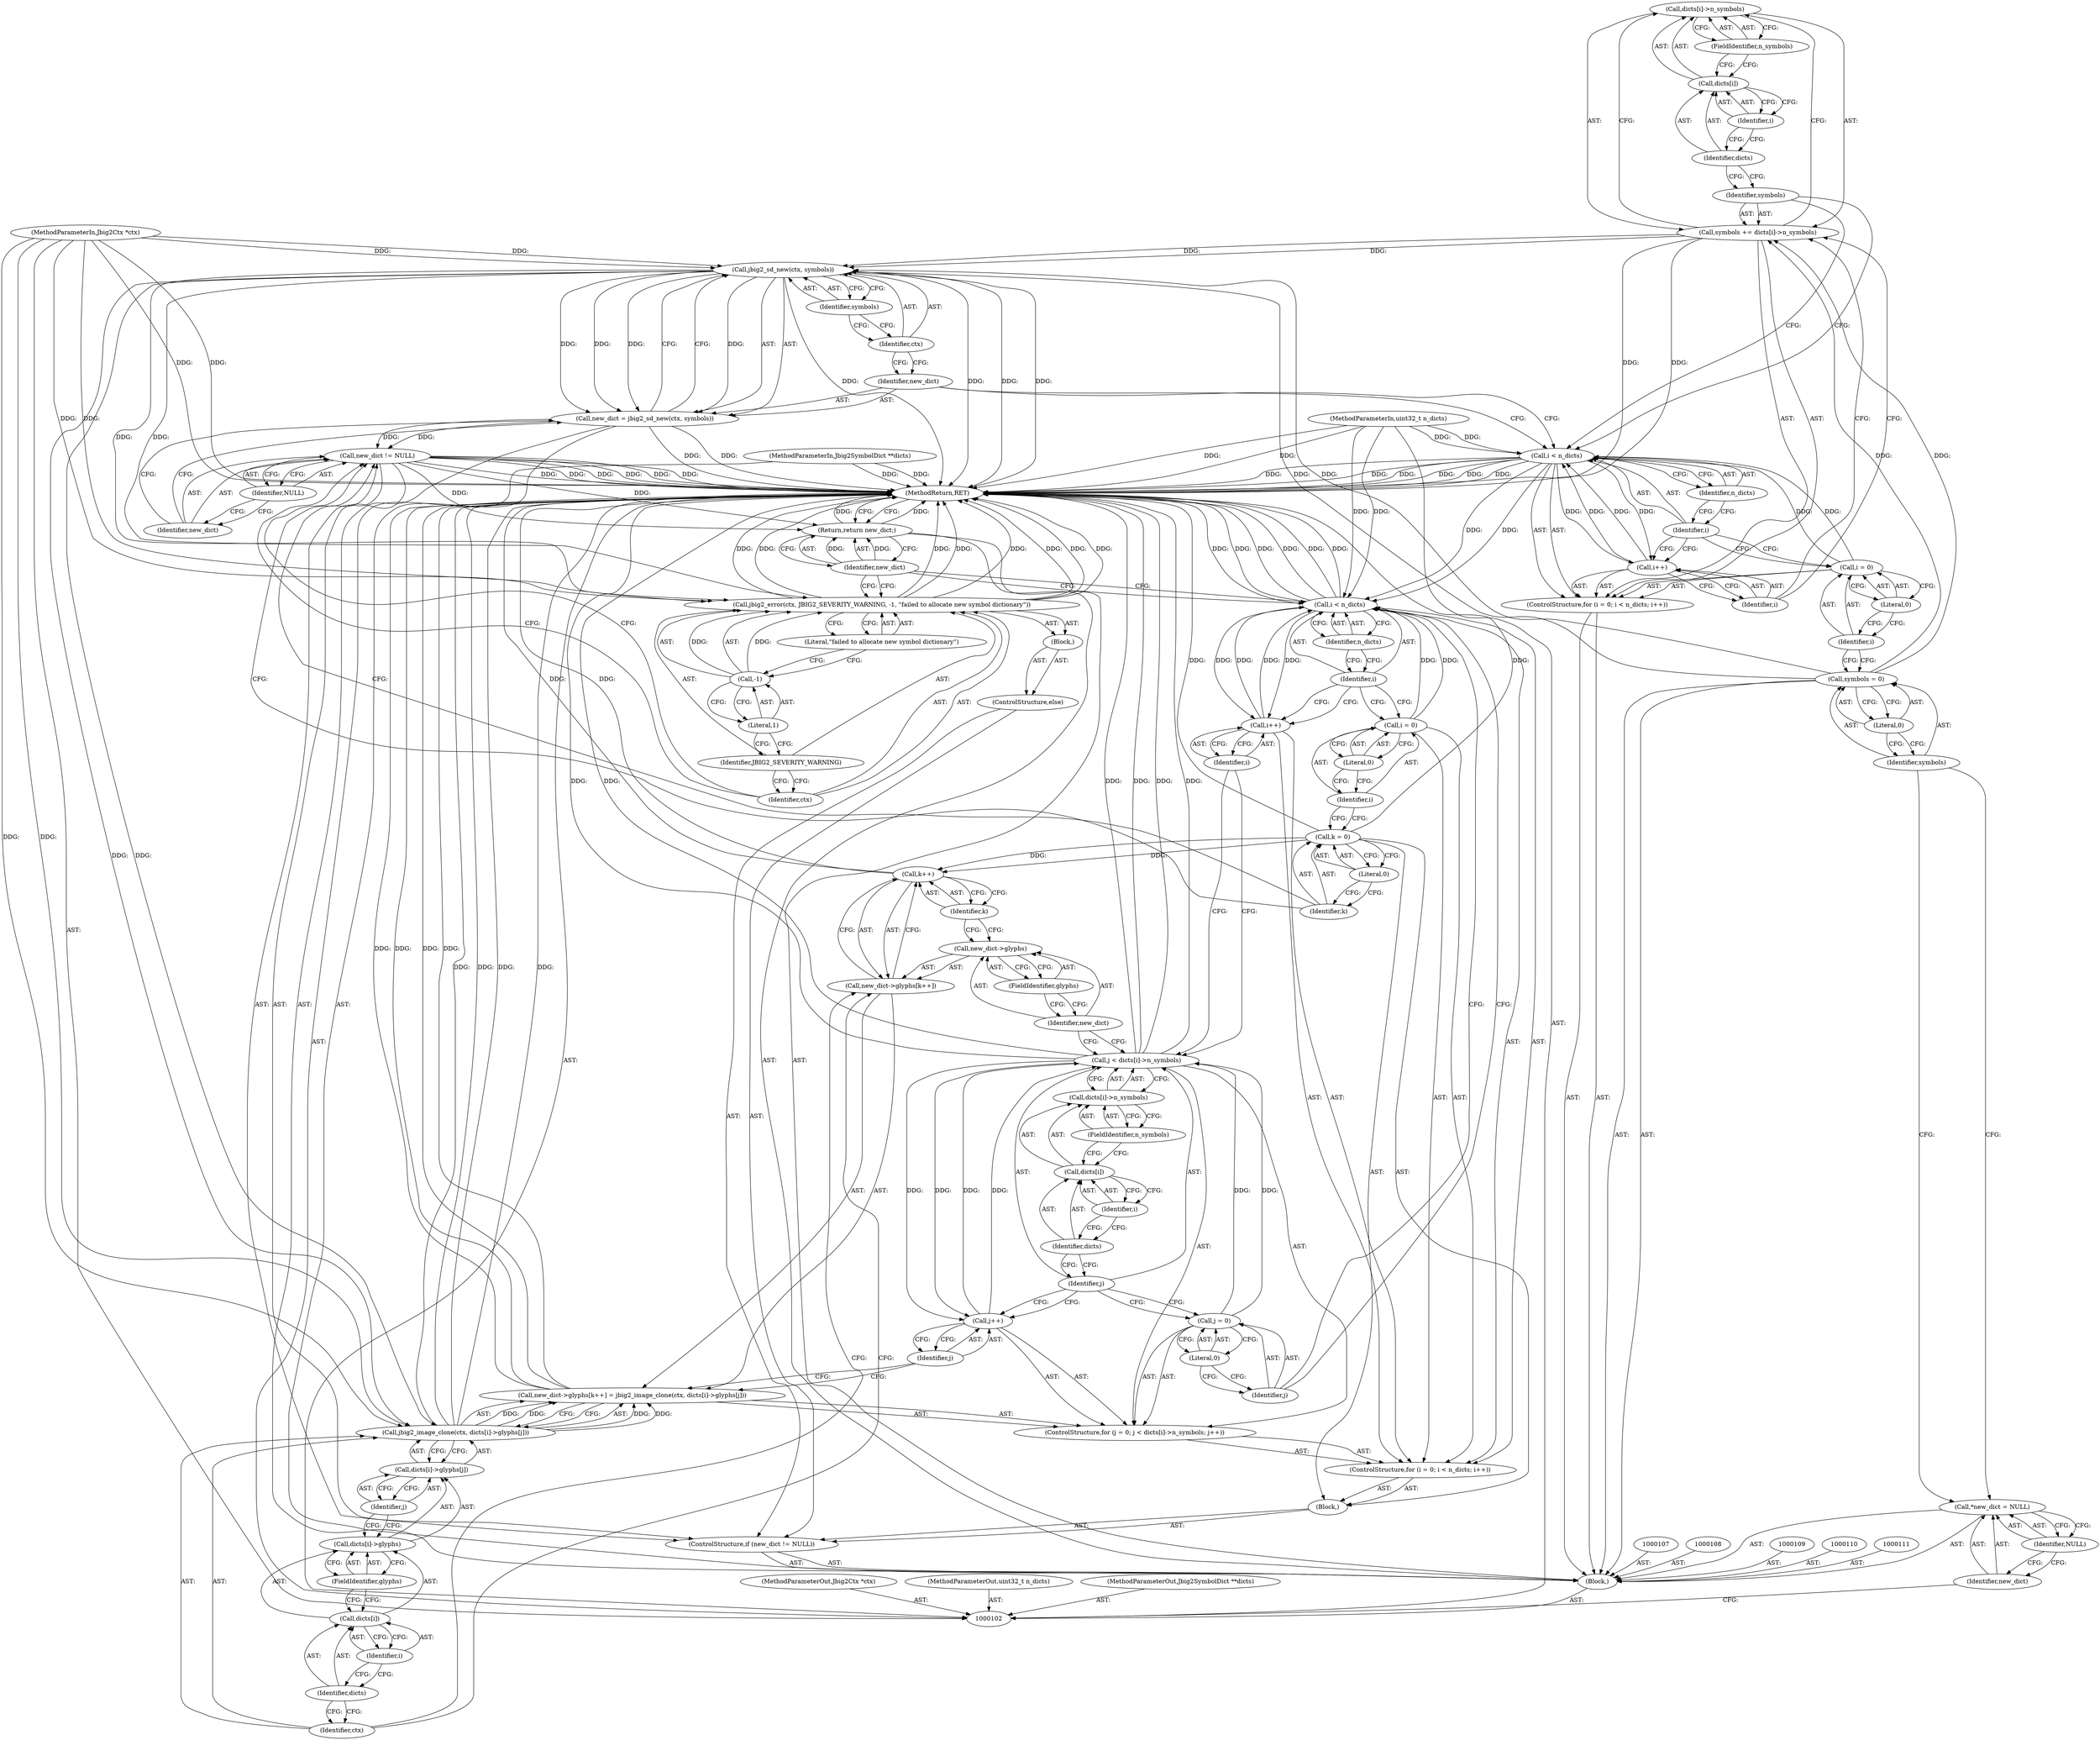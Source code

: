 digraph "0_ghostscript_e698d5c11d27212aa1098bc5b1673a3378563092_13" {
"1000129" [label="(Call,dicts[i]->n_symbols)"];
"1000130" [label="(Call,dicts[i])"];
"1000131" [label="(Identifier,dicts)"];
"1000132" [label="(Identifier,i)"];
"1000133" [label="(FieldIdentifier,n_symbols)"];
"1000127" [label="(Call,symbols += dicts[i]->n_symbols)"];
"1000128" [label="(Identifier,symbols)"];
"1000136" [label="(Call,jbig2_sd_new(ctx, symbols))"];
"1000137" [label="(Identifier,ctx)"];
"1000138" [label="(Identifier,symbols)"];
"1000134" [label="(Call,new_dict = jbig2_sd_new(ctx, symbols))"];
"1000135" [label="(Identifier,new_dict)"];
"1000142" [label="(Identifier,NULL)"];
"1000143" [label="(Block,)"];
"1000139" [label="(ControlStructure,if (new_dict != NULL))"];
"1000140" [label="(Call,new_dict != NULL)"];
"1000141" [label="(Identifier,new_dict)"];
"1000146" [label="(Literal,0)"];
"1000144" [label="(Call,k = 0)"];
"1000145" [label="(Identifier,k)"];
"1000148" [label="(Call,i = 0)"];
"1000149" [label="(Identifier,i)"];
"1000150" [label="(Literal,0)"];
"1000151" [label="(Call,i < n_dicts)"];
"1000152" [label="(Identifier,i)"];
"1000153" [label="(Identifier,n_dicts)"];
"1000154" [label="(Call,i++)"];
"1000155" [label="(Identifier,i)"];
"1000147" [label="(ControlStructure,for (i = 0; i < n_dicts; i++))"];
"1000156" [label="(ControlStructure,for (j = 0; j < dicts[i]->n_symbols; j++))"];
"1000157" [label="(Call,j = 0)"];
"1000158" [label="(Identifier,j)"];
"1000159" [label="(Literal,0)"];
"1000160" [label="(Call,j < dicts[i]->n_symbols)"];
"1000161" [label="(Identifier,j)"];
"1000162" [label="(Call,dicts[i]->n_symbols)"];
"1000163" [label="(Call,dicts[i])"];
"1000164" [label="(Identifier,dicts)"];
"1000165" [label="(Identifier,i)"];
"1000166" [label="(FieldIdentifier,n_symbols)"];
"1000167" [label="(Call,j++)"];
"1000168" [label="(Identifier,j)"];
"1000169" [label="(Call,new_dict->glyphs[k++] = jbig2_image_clone(ctx, dicts[i]->glyphs[j]))"];
"1000170" [label="(Call,new_dict->glyphs[k++])"];
"1000171" [label="(Call,new_dict->glyphs)"];
"1000172" [label="(Identifier,new_dict)"];
"1000173" [label="(FieldIdentifier,glyphs)"];
"1000174" [label="(Call,k++)"];
"1000175" [label="(Identifier,k)"];
"1000176" [label="(Call,jbig2_image_clone(ctx, dicts[i]->glyphs[j]))"];
"1000177" [label="(Identifier,ctx)"];
"1000178" [label="(Call,dicts[i]->glyphs[j])"];
"1000179" [label="(Call,dicts[i]->glyphs)"];
"1000180" [label="(Call,dicts[i])"];
"1000181" [label="(Identifier,dicts)"];
"1000182" [label="(Identifier,i)"];
"1000183" [label="(FieldIdentifier,glyphs)"];
"1000184" [label="(Identifier,j)"];
"1000186" [label="(Block,)"];
"1000185" [label="(ControlStructure,else)"];
"1000195" [label="(MethodReturn,RET)"];
"1000103" [label="(MethodParameterIn,Jbig2Ctx *ctx)"];
"1000260" [label="(MethodParameterOut,Jbig2Ctx *ctx)"];
"1000104" [label="(MethodParameterIn,uint32_t n_dicts)"];
"1000261" [label="(MethodParameterOut,uint32_t n_dicts)"];
"1000105" [label="(MethodParameterIn,Jbig2SymbolDict **dicts)"];
"1000262" [label="(MethodParameterOut,Jbig2SymbolDict **dicts)"];
"1000188" [label="(Identifier,ctx)"];
"1000189" [label="(Identifier,JBIG2_SEVERITY_WARNING)"];
"1000190" [label="(Call,-1)"];
"1000191" [label="(Literal,1)"];
"1000192" [label="(Literal,\"failed to allocate new symbol dictionary\")"];
"1000187" [label="(Call,jbig2_error(ctx, JBIG2_SEVERITY_WARNING, -1, \"failed to allocate new symbol dictionary\"))"];
"1000194" [label="(Identifier,new_dict)"];
"1000193" [label="(Return,return new_dict;)"];
"1000106" [label="(Block,)"];
"1000112" [label="(Call,*new_dict = NULL)"];
"1000113" [label="(Identifier,new_dict)"];
"1000114" [label="(Identifier,NULL)"];
"1000117" [label="(Literal,0)"];
"1000115" [label="(Call,symbols = 0)"];
"1000116" [label="(Identifier,symbols)"];
"1000121" [label="(Literal,0)"];
"1000122" [label="(Call,i < n_dicts)"];
"1000123" [label="(Identifier,i)"];
"1000124" [label="(Identifier,n_dicts)"];
"1000125" [label="(Call,i++)"];
"1000126" [label="(Identifier,i)"];
"1000118" [label="(ControlStructure,for (i = 0; i < n_dicts; i++))"];
"1000119" [label="(Call,i = 0)"];
"1000120" [label="(Identifier,i)"];
"1000129" -> "1000127"  [label="AST: "];
"1000129" -> "1000133"  [label="CFG: "];
"1000130" -> "1000129"  [label="AST: "];
"1000133" -> "1000129"  [label="AST: "];
"1000127" -> "1000129"  [label="CFG: "];
"1000130" -> "1000129"  [label="AST: "];
"1000130" -> "1000132"  [label="CFG: "];
"1000131" -> "1000130"  [label="AST: "];
"1000132" -> "1000130"  [label="AST: "];
"1000133" -> "1000130"  [label="CFG: "];
"1000131" -> "1000130"  [label="AST: "];
"1000131" -> "1000128"  [label="CFG: "];
"1000132" -> "1000131"  [label="CFG: "];
"1000132" -> "1000130"  [label="AST: "];
"1000132" -> "1000131"  [label="CFG: "];
"1000130" -> "1000132"  [label="CFG: "];
"1000133" -> "1000129"  [label="AST: "];
"1000133" -> "1000130"  [label="CFG: "];
"1000129" -> "1000133"  [label="CFG: "];
"1000127" -> "1000118"  [label="AST: "];
"1000127" -> "1000129"  [label="CFG: "];
"1000128" -> "1000127"  [label="AST: "];
"1000129" -> "1000127"  [label="AST: "];
"1000126" -> "1000127"  [label="CFG: "];
"1000127" -> "1000195"  [label="DDG: "];
"1000115" -> "1000127"  [label="DDG: "];
"1000127" -> "1000136"  [label="DDG: "];
"1000128" -> "1000127"  [label="AST: "];
"1000128" -> "1000122"  [label="CFG: "];
"1000131" -> "1000128"  [label="CFG: "];
"1000136" -> "1000134"  [label="AST: "];
"1000136" -> "1000138"  [label="CFG: "];
"1000137" -> "1000136"  [label="AST: "];
"1000138" -> "1000136"  [label="AST: "];
"1000134" -> "1000136"  [label="CFG: "];
"1000136" -> "1000195"  [label="DDG: "];
"1000136" -> "1000195"  [label="DDG: "];
"1000136" -> "1000134"  [label="DDG: "];
"1000136" -> "1000134"  [label="DDG: "];
"1000103" -> "1000136"  [label="DDG: "];
"1000127" -> "1000136"  [label="DDG: "];
"1000115" -> "1000136"  [label="DDG: "];
"1000136" -> "1000176"  [label="DDG: "];
"1000136" -> "1000187"  [label="DDG: "];
"1000137" -> "1000136"  [label="AST: "];
"1000137" -> "1000135"  [label="CFG: "];
"1000138" -> "1000137"  [label="CFG: "];
"1000138" -> "1000136"  [label="AST: "];
"1000138" -> "1000137"  [label="CFG: "];
"1000136" -> "1000138"  [label="CFG: "];
"1000134" -> "1000106"  [label="AST: "];
"1000134" -> "1000136"  [label="CFG: "];
"1000135" -> "1000134"  [label="AST: "];
"1000136" -> "1000134"  [label="AST: "];
"1000141" -> "1000134"  [label="CFG: "];
"1000134" -> "1000195"  [label="DDG: "];
"1000136" -> "1000134"  [label="DDG: "];
"1000136" -> "1000134"  [label="DDG: "];
"1000134" -> "1000140"  [label="DDG: "];
"1000135" -> "1000134"  [label="AST: "];
"1000135" -> "1000122"  [label="CFG: "];
"1000137" -> "1000135"  [label="CFG: "];
"1000142" -> "1000140"  [label="AST: "];
"1000142" -> "1000141"  [label="CFG: "];
"1000140" -> "1000142"  [label="CFG: "];
"1000143" -> "1000139"  [label="AST: "];
"1000144" -> "1000143"  [label="AST: "];
"1000147" -> "1000143"  [label="AST: "];
"1000139" -> "1000106"  [label="AST: "];
"1000140" -> "1000139"  [label="AST: "];
"1000143" -> "1000139"  [label="AST: "];
"1000185" -> "1000139"  [label="AST: "];
"1000140" -> "1000139"  [label="AST: "];
"1000140" -> "1000142"  [label="CFG: "];
"1000141" -> "1000140"  [label="AST: "];
"1000142" -> "1000140"  [label="AST: "];
"1000145" -> "1000140"  [label="CFG: "];
"1000188" -> "1000140"  [label="CFG: "];
"1000140" -> "1000195"  [label="DDG: "];
"1000140" -> "1000195"  [label="DDG: "];
"1000140" -> "1000195"  [label="DDG: "];
"1000134" -> "1000140"  [label="DDG: "];
"1000140" -> "1000193"  [label="DDG: "];
"1000141" -> "1000140"  [label="AST: "];
"1000141" -> "1000134"  [label="CFG: "];
"1000142" -> "1000141"  [label="CFG: "];
"1000146" -> "1000144"  [label="AST: "];
"1000146" -> "1000145"  [label="CFG: "];
"1000144" -> "1000146"  [label="CFG: "];
"1000144" -> "1000143"  [label="AST: "];
"1000144" -> "1000146"  [label="CFG: "];
"1000145" -> "1000144"  [label="AST: "];
"1000146" -> "1000144"  [label="AST: "];
"1000149" -> "1000144"  [label="CFG: "];
"1000144" -> "1000195"  [label="DDG: "];
"1000144" -> "1000174"  [label="DDG: "];
"1000145" -> "1000144"  [label="AST: "];
"1000145" -> "1000140"  [label="CFG: "];
"1000146" -> "1000145"  [label="CFG: "];
"1000148" -> "1000147"  [label="AST: "];
"1000148" -> "1000150"  [label="CFG: "];
"1000149" -> "1000148"  [label="AST: "];
"1000150" -> "1000148"  [label="AST: "];
"1000152" -> "1000148"  [label="CFG: "];
"1000148" -> "1000151"  [label="DDG: "];
"1000149" -> "1000148"  [label="AST: "];
"1000149" -> "1000144"  [label="CFG: "];
"1000150" -> "1000149"  [label="CFG: "];
"1000150" -> "1000148"  [label="AST: "];
"1000150" -> "1000149"  [label="CFG: "];
"1000148" -> "1000150"  [label="CFG: "];
"1000151" -> "1000147"  [label="AST: "];
"1000151" -> "1000153"  [label="CFG: "];
"1000152" -> "1000151"  [label="AST: "];
"1000153" -> "1000151"  [label="AST: "];
"1000158" -> "1000151"  [label="CFG: "];
"1000194" -> "1000151"  [label="CFG: "];
"1000151" -> "1000195"  [label="DDG: "];
"1000151" -> "1000195"  [label="DDG: "];
"1000151" -> "1000195"  [label="DDG: "];
"1000154" -> "1000151"  [label="DDG: "];
"1000148" -> "1000151"  [label="DDG: "];
"1000122" -> "1000151"  [label="DDG: "];
"1000104" -> "1000151"  [label="DDG: "];
"1000151" -> "1000154"  [label="DDG: "];
"1000152" -> "1000151"  [label="AST: "];
"1000152" -> "1000148"  [label="CFG: "];
"1000152" -> "1000154"  [label="CFG: "];
"1000153" -> "1000152"  [label="CFG: "];
"1000153" -> "1000151"  [label="AST: "];
"1000153" -> "1000152"  [label="CFG: "];
"1000151" -> "1000153"  [label="CFG: "];
"1000154" -> "1000147"  [label="AST: "];
"1000154" -> "1000155"  [label="CFG: "];
"1000155" -> "1000154"  [label="AST: "];
"1000152" -> "1000154"  [label="CFG: "];
"1000154" -> "1000151"  [label="DDG: "];
"1000151" -> "1000154"  [label="DDG: "];
"1000155" -> "1000154"  [label="AST: "];
"1000155" -> "1000160"  [label="CFG: "];
"1000154" -> "1000155"  [label="CFG: "];
"1000147" -> "1000143"  [label="AST: "];
"1000148" -> "1000147"  [label="AST: "];
"1000151" -> "1000147"  [label="AST: "];
"1000154" -> "1000147"  [label="AST: "];
"1000156" -> "1000147"  [label="AST: "];
"1000156" -> "1000147"  [label="AST: "];
"1000157" -> "1000156"  [label="AST: "];
"1000160" -> "1000156"  [label="AST: "];
"1000167" -> "1000156"  [label="AST: "];
"1000169" -> "1000156"  [label="AST: "];
"1000157" -> "1000156"  [label="AST: "];
"1000157" -> "1000159"  [label="CFG: "];
"1000158" -> "1000157"  [label="AST: "];
"1000159" -> "1000157"  [label="AST: "];
"1000161" -> "1000157"  [label="CFG: "];
"1000157" -> "1000160"  [label="DDG: "];
"1000158" -> "1000157"  [label="AST: "];
"1000158" -> "1000151"  [label="CFG: "];
"1000159" -> "1000158"  [label="CFG: "];
"1000159" -> "1000157"  [label="AST: "];
"1000159" -> "1000158"  [label="CFG: "];
"1000157" -> "1000159"  [label="CFG: "];
"1000160" -> "1000156"  [label="AST: "];
"1000160" -> "1000162"  [label="CFG: "];
"1000161" -> "1000160"  [label="AST: "];
"1000162" -> "1000160"  [label="AST: "];
"1000172" -> "1000160"  [label="CFG: "];
"1000155" -> "1000160"  [label="CFG: "];
"1000160" -> "1000195"  [label="DDG: "];
"1000160" -> "1000195"  [label="DDG: "];
"1000160" -> "1000195"  [label="DDG: "];
"1000167" -> "1000160"  [label="DDG: "];
"1000157" -> "1000160"  [label="DDG: "];
"1000160" -> "1000167"  [label="DDG: "];
"1000161" -> "1000160"  [label="AST: "];
"1000161" -> "1000157"  [label="CFG: "];
"1000161" -> "1000167"  [label="CFG: "];
"1000164" -> "1000161"  [label="CFG: "];
"1000162" -> "1000160"  [label="AST: "];
"1000162" -> "1000166"  [label="CFG: "];
"1000163" -> "1000162"  [label="AST: "];
"1000166" -> "1000162"  [label="AST: "];
"1000160" -> "1000162"  [label="CFG: "];
"1000163" -> "1000162"  [label="AST: "];
"1000163" -> "1000165"  [label="CFG: "];
"1000164" -> "1000163"  [label="AST: "];
"1000165" -> "1000163"  [label="AST: "];
"1000166" -> "1000163"  [label="CFG: "];
"1000164" -> "1000163"  [label="AST: "];
"1000164" -> "1000161"  [label="CFG: "];
"1000165" -> "1000164"  [label="CFG: "];
"1000165" -> "1000163"  [label="AST: "];
"1000165" -> "1000164"  [label="CFG: "];
"1000163" -> "1000165"  [label="CFG: "];
"1000166" -> "1000162"  [label="AST: "];
"1000166" -> "1000163"  [label="CFG: "];
"1000162" -> "1000166"  [label="CFG: "];
"1000167" -> "1000156"  [label="AST: "];
"1000167" -> "1000168"  [label="CFG: "];
"1000168" -> "1000167"  [label="AST: "];
"1000161" -> "1000167"  [label="CFG: "];
"1000167" -> "1000160"  [label="DDG: "];
"1000160" -> "1000167"  [label="DDG: "];
"1000168" -> "1000167"  [label="AST: "];
"1000168" -> "1000169"  [label="CFG: "];
"1000167" -> "1000168"  [label="CFG: "];
"1000169" -> "1000156"  [label="AST: "];
"1000169" -> "1000176"  [label="CFG: "];
"1000170" -> "1000169"  [label="AST: "];
"1000176" -> "1000169"  [label="AST: "];
"1000168" -> "1000169"  [label="CFG: "];
"1000169" -> "1000195"  [label="DDG: "];
"1000169" -> "1000195"  [label="DDG: "];
"1000176" -> "1000169"  [label="DDG: "];
"1000176" -> "1000169"  [label="DDG: "];
"1000170" -> "1000169"  [label="AST: "];
"1000170" -> "1000174"  [label="CFG: "];
"1000171" -> "1000170"  [label="AST: "];
"1000174" -> "1000170"  [label="AST: "];
"1000177" -> "1000170"  [label="CFG: "];
"1000171" -> "1000170"  [label="AST: "];
"1000171" -> "1000173"  [label="CFG: "];
"1000172" -> "1000171"  [label="AST: "];
"1000173" -> "1000171"  [label="AST: "];
"1000175" -> "1000171"  [label="CFG: "];
"1000172" -> "1000171"  [label="AST: "];
"1000172" -> "1000160"  [label="CFG: "];
"1000173" -> "1000172"  [label="CFG: "];
"1000173" -> "1000171"  [label="AST: "];
"1000173" -> "1000172"  [label="CFG: "];
"1000171" -> "1000173"  [label="CFG: "];
"1000174" -> "1000170"  [label="AST: "];
"1000174" -> "1000175"  [label="CFG: "];
"1000175" -> "1000174"  [label="AST: "];
"1000170" -> "1000174"  [label="CFG: "];
"1000174" -> "1000195"  [label="DDG: "];
"1000144" -> "1000174"  [label="DDG: "];
"1000175" -> "1000174"  [label="AST: "];
"1000175" -> "1000171"  [label="CFG: "];
"1000174" -> "1000175"  [label="CFG: "];
"1000176" -> "1000169"  [label="AST: "];
"1000176" -> "1000178"  [label="CFG: "];
"1000177" -> "1000176"  [label="AST: "];
"1000178" -> "1000176"  [label="AST: "];
"1000169" -> "1000176"  [label="CFG: "];
"1000176" -> "1000195"  [label="DDG: "];
"1000176" -> "1000195"  [label="DDG: "];
"1000176" -> "1000169"  [label="DDG: "];
"1000176" -> "1000169"  [label="DDG: "];
"1000136" -> "1000176"  [label="DDG: "];
"1000103" -> "1000176"  [label="DDG: "];
"1000177" -> "1000176"  [label="AST: "];
"1000177" -> "1000170"  [label="CFG: "];
"1000181" -> "1000177"  [label="CFG: "];
"1000178" -> "1000176"  [label="AST: "];
"1000178" -> "1000184"  [label="CFG: "];
"1000179" -> "1000178"  [label="AST: "];
"1000184" -> "1000178"  [label="AST: "];
"1000176" -> "1000178"  [label="CFG: "];
"1000179" -> "1000178"  [label="AST: "];
"1000179" -> "1000183"  [label="CFG: "];
"1000180" -> "1000179"  [label="AST: "];
"1000183" -> "1000179"  [label="AST: "];
"1000184" -> "1000179"  [label="CFG: "];
"1000180" -> "1000179"  [label="AST: "];
"1000180" -> "1000182"  [label="CFG: "];
"1000181" -> "1000180"  [label="AST: "];
"1000182" -> "1000180"  [label="AST: "];
"1000183" -> "1000180"  [label="CFG: "];
"1000181" -> "1000180"  [label="AST: "];
"1000181" -> "1000177"  [label="CFG: "];
"1000182" -> "1000181"  [label="CFG: "];
"1000182" -> "1000180"  [label="AST: "];
"1000182" -> "1000181"  [label="CFG: "];
"1000180" -> "1000182"  [label="CFG: "];
"1000183" -> "1000179"  [label="AST: "];
"1000183" -> "1000180"  [label="CFG: "];
"1000179" -> "1000183"  [label="CFG: "];
"1000184" -> "1000178"  [label="AST: "];
"1000184" -> "1000179"  [label="CFG: "];
"1000178" -> "1000184"  [label="CFG: "];
"1000186" -> "1000185"  [label="AST: "];
"1000187" -> "1000186"  [label="AST: "];
"1000185" -> "1000139"  [label="AST: "];
"1000186" -> "1000185"  [label="AST: "];
"1000195" -> "1000102"  [label="AST: "];
"1000195" -> "1000193"  [label="CFG: "];
"1000151" -> "1000195"  [label="DDG: "];
"1000151" -> "1000195"  [label="DDG: "];
"1000151" -> "1000195"  [label="DDG: "];
"1000104" -> "1000195"  [label="DDG: "];
"1000105" -> "1000195"  [label="DDG: "];
"1000136" -> "1000195"  [label="DDG: "];
"1000136" -> "1000195"  [label="DDG: "];
"1000160" -> "1000195"  [label="DDG: "];
"1000160" -> "1000195"  [label="DDG: "];
"1000160" -> "1000195"  [label="DDG: "];
"1000122" -> "1000195"  [label="DDG: "];
"1000122" -> "1000195"  [label="DDG: "];
"1000122" -> "1000195"  [label="DDG: "];
"1000187" -> "1000195"  [label="DDG: "];
"1000187" -> "1000195"  [label="DDG: "];
"1000187" -> "1000195"  [label="DDG: "];
"1000187" -> "1000195"  [label="DDG: "];
"1000176" -> "1000195"  [label="DDG: "];
"1000176" -> "1000195"  [label="DDG: "];
"1000140" -> "1000195"  [label="DDG: "];
"1000140" -> "1000195"  [label="DDG: "];
"1000140" -> "1000195"  [label="DDG: "];
"1000127" -> "1000195"  [label="DDG: "];
"1000103" -> "1000195"  [label="DDG: "];
"1000169" -> "1000195"  [label="DDG: "];
"1000169" -> "1000195"  [label="DDG: "];
"1000134" -> "1000195"  [label="DDG: "];
"1000144" -> "1000195"  [label="DDG: "];
"1000174" -> "1000195"  [label="DDG: "];
"1000193" -> "1000195"  [label="DDG: "];
"1000103" -> "1000102"  [label="AST: "];
"1000103" -> "1000195"  [label="DDG: "];
"1000103" -> "1000136"  [label="DDG: "];
"1000103" -> "1000176"  [label="DDG: "];
"1000103" -> "1000187"  [label="DDG: "];
"1000260" -> "1000102"  [label="AST: "];
"1000104" -> "1000102"  [label="AST: "];
"1000104" -> "1000195"  [label="DDG: "];
"1000104" -> "1000122"  [label="DDG: "];
"1000104" -> "1000151"  [label="DDG: "];
"1000261" -> "1000102"  [label="AST: "];
"1000105" -> "1000102"  [label="AST: "];
"1000105" -> "1000195"  [label="DDG: "];
"1000262" -> "1000102"  [label="AST: "];
"1000188" -> "1000187"  [label="AST: "];
"1000188" -> "1000140"  [label="CFG: "];
"1000189" -> "1000188"  [label="CFG: "];
"1000189" -> "1000187"  [label="AST: "];
"1000189" -> "1000188"  [label="CFG: "];
"1000191" -> "1000189"  [label="CFG: "];
"1000190" -> "1000187"  [label="AST: "];
"1000190" -> "1000191"  [label="CFG: "];
"1000191" -> "1000190"  [label="AST: "];
"1000192" -> "1000190"  [label="CFG: "];
"1000190" -> "1000187"  [label="DDG: "];
"1000191" -> "1000190"  [label="AST: "];
"1000191" -> "1000189"  [label="CFG: "];
"1000190" -> "1000191"  [label="CFG: "];
"1000192" -> "1000187"  [label="AST: "];
"1000192" -> "1000190"  [label="CFG: "];
"1000187" -> "1000192"  [label="CFG: "];
"1000187" -> "1000186"  [label="AST: "];
"1000187" -> "1000192"  [label="CFG: "];
"1000188" -> "1000187"  [label="AST: "];
"1000189" -> "1000187"  [label="AST: "];
"1000190" -> "1000187"  [label="AST: "];
"1000192" -> "1000187"  [label="AST: "];
"1000194" -> "1000187"  [label="CFG: "];
"1000187" -> "1000195"  [label="DDG: "];
"1000187" -> "1000195"  [label="DDG: "];
"1000187" -> "1000195"  [label="DDG: "];
"1000187" -> "1000195"  [label="DDG: "];
"1000136" -> "1000187"  [label="DDG: "];
"1000103" -> "1000187"  [label="DDG: "];
"1000190" -> "1000187"  [label="DDG: "];
"1000194" -> "1000193"  [label="AST: "];
"1000194" -> "1000151"  [label="CFG: "];
"1000194" -> "1000187"  [label="CFG: "];
"1000193" -> "1000194"  [label="CFG: "];
"1000194" -> "1000193"  [label="DDG: "];
"1000193" -> "1000106"  [label="AST: "];
"1000193" -> "1000194"  [label="CFG: "];
"1000194" -> "1000193"  [label="AST: "];
"1000195" -> "1000193"  [label="CFG: "];
"1000193" -> "1000195"  [label="DDG: "];
"1000194" -> "1000193"  [label="DDG: "];
"1000140" -> "1000193"  [label="DDG: "];
"1000106" -> "1000102"  [label="AST: "];
"1000107" -> "1000106"  [label="AST: "];
"1000108" -> "1000106"  [label="AST: "];
"1000109" -> "1000106"  [label="AST: "];
"1000110" -> "1000106"  [label="AST: "];
"1000111" -> "1000106"  [label="AST: "];
"1000112" -> "1000106"  [label="AST: "];
"1000115" -> "1000106"  [label="AST: "];
"1000118" -> "1000106"  [label="AST: "];
"1000134" -> "1000106"  [label="AST: "];
"1000139" -> "1000106"  [label="AST: "];
"1000193" -> "1000106"  [label="AST: "];
"1000112" -> "1000106"  [label="AST: "];
"1000112" -> "1000114"  [label="CFG: "];
"1000113" -> "1000112"  [label="AST: "];
"1000114" -> "1000112"  [label="AST: "];
"1000116" -> "1000112"  [label="CFG: "];
"1000113" -> "1000112"  [label="AST: "];
"1000113" -> "1000102"  [label="CFG: "];
"1000114" -> "1000113"  [label="CFG: "];
"1000114" -> "1000112"  [label="AST: "];
"1000114" -> "1000113"  [label="CFG: "];
"1000112" -> "1000114"  [label="CFG: "];
"1000117" -> "1000115"  [label="AST: "];
"1000117" -> "1000116"  [label="CFG: "];
"1000115" -> "1000117"  [label="CFG: "];
"1000115" -> "1000106"  [label="AST: "];
"1000115" -> "1000117"  [label="CFG: "];
"1000116" -> "1000115"  [label="AST: "];
"1000117" -> "1000115"  [label="AST: "];
"1000120" -> "1000115"  [label="CFG: "];
"1000115" -> "1000127"  [label="DDG: "];
"1000115" -> "1000136"  [label="DDG: "];
"1000116" -> "1000115"  [label="AST: "];
"1000116" -> "1000112"  [label="CFG: "];
"1000117" -> "1000116"  [label="CFG: "];
"1000121" -> "1000119"  [label="AST: "];
"1000121" -> "1000120"  [label="CFG: "];
"1000119" -> "1000121"  [label="CFG: "];
"1000122" -> "1000118"  [label="AST: "];
"1000122" -> "1000124"  [label="CFG: "];
"1000123" -> "1000122"  [label="AST: "];
"1000124" -> "1000122"  [label="AST: "];
"1000128" -> "1000122"  [label="CFG: "];
"1000135" -> "1000122"  [label="CFG: "];
"1000122" -> "1000195"  [label="DDG: "];
"1000122" -> "1000195"  [label="DDG: "];
"1000122" -> "1000195"  [label="DDG: "];
"1000125" -> "1000122"  [label="DDG: "];
"1000119" -> "1000122"  [label="DDG: "];
"1000104" -> "1000122"  [label="DDG: "];
"1000122" -> "1000125"  [label="DDG: "];
"1000122" -> "1000151"  [label="DDG: "];
"1000123" -> "1000122"  [label="AST: "];
"1000123" -> "1000119"  [label="CFG: "];
"1000123" -> "1000125"  [label="CFG: "];
"1000124" -> "1000123"  [label="CFG: "];
"1000124" -> "1000122"  [label="AST: "];
"1000124" -> "1000123"  [label="CFG: "];
"1000122" -> "1000124"  [label="CFG: "];
"1000125" -> "1000118"  [label="AST: "];
"1000125" -> "1000126"  [label="CFG: "];
"1000126" -> "1000125"  [label="AST: "];
"1000123" -> "1000125"  [label="CFG: "];
"1000125" -> "1000122"  [label="DDG: "];
"1000122" -> "1000125"  [label="DDG: "];
"1000126" -> "1000125"  [label="AST: "];
"1000126" -> "1000127"  [label="CFG: "];
"1000125" -> "1000126"  [label="CFG: "];
"1000118" -> "1000106"  [label="AST: "];
"1000119" -> "1000118"  [label="AST: "];
"1000122" -> "1000118"  [label="AST: "];
"1000125" -> "1000118"  [label="AST: "];
"1000127" -> "1000118"  [label="AST: "];
"1000119" -> "1000118"  [label="AST: "];
"1000119" -> "1000121"  [label="CFG: "];
"1000120" -> "1000119"  [label="AST: "];
"1000121" -> "1000119"  [label="AST: "];
"1000123" -> "1000119"  [label="CFG: "];
"1000119" -> "1000122"  [label="DDG: "];
"1000120" -> "1000119"  [label="AST: "];
"1000120" -> "1000115"  [label="CFG: "];
"1000121" -> "1000120"  [label="CFG: "];
}
